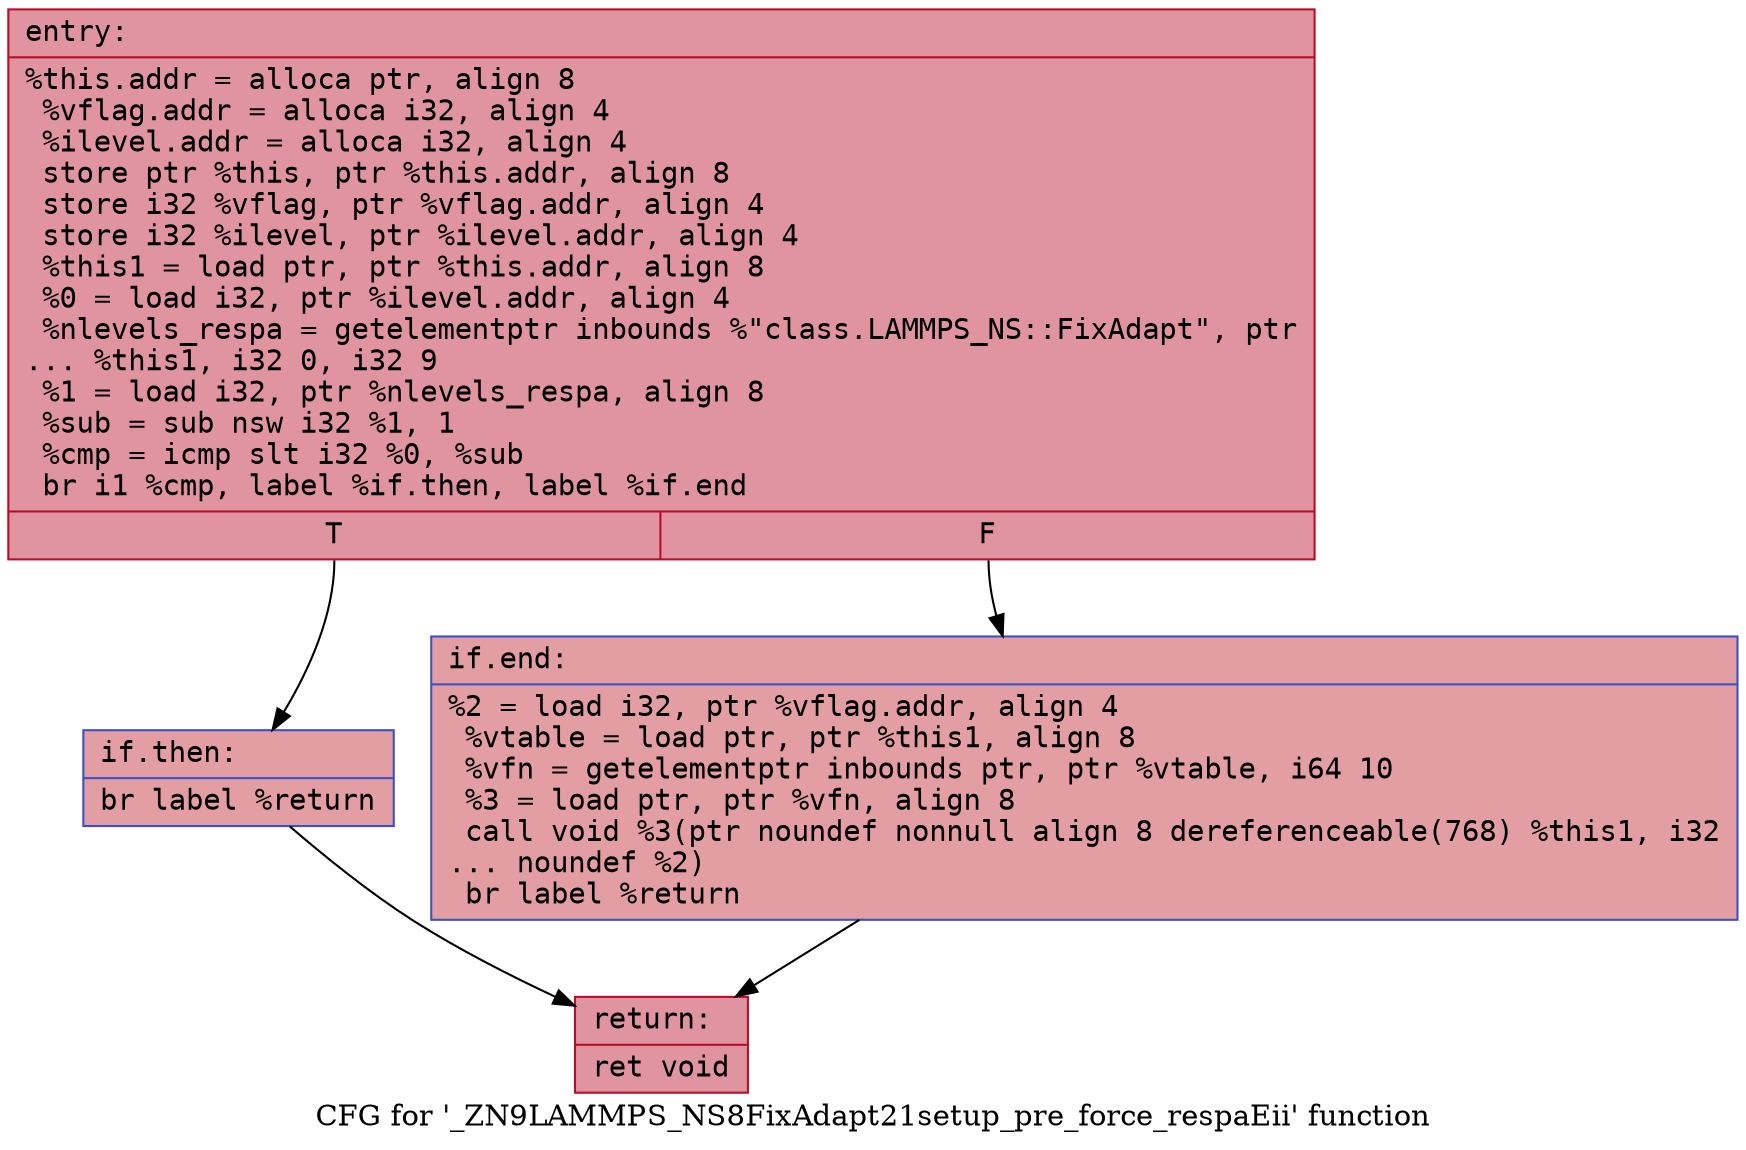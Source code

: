 digraph "CFG for '_ZN9LAMMPS_NS8FixAdapt21setup_pre_force_respaEii' function" {
	label="CFG for '_ZN9LAMMPS_NS8FixAdapt21setup_pre_force_respaEii' function";

	Node0x562afb732680 [shape=record,color="#b70d28ff", style=filled, fillcolor="#b70d2870" fontname="Courier",label="{entry:\l|  %this.addr = alloca ptr, align 8\l  %vflag.addr = alloca i32, align 4\l  %ilevel.addr = alloca i32, align 4\l  store ptr %this, ptr %this.addr, align 8\l  store i32 %vflag, ptr %vflag.addr, align 4\l  store i32 %ilevel, ptr %ilevel.addr, align 4\l  %this1 = load ptr, ptr %this.addr, align 8\l  %0 = load i32, ptr %ilevel.addr, align 4\l  %nlevels_respa = getelementptr inbounds %\"class.LAMMPS_NS::FixAdapt\", ptr\l... %this1, i32 0, i32 9\l  %1 = load i32, ptr %nlevels_respa, align 8\l  %sub = sub nsw i32 %1, 1\l  %cmp = icmp slt i32 %0, %sub\l  br i1 %cmp, label %if.then, label %if.end\l|{<s0>T|<s1>F}}"];
	Node0x562afb732680:s0 -> Node0x562afb6c8e90[tooltip="entry -> if.then\nProbability 50.00%" ];
	Node0x562afb732680:s1 -> Node0x562afb6c8f00[tooltip="entry -> if.end\nProbability 50.00%" ];
	Node0x562afb6c8e90 [shape=record,color="#3d50c3ff", style=filled, fillcolor="#be242e70" fontname="Courier",label="{if.then:\l|  br label %return\l}"];
	Node0x562afb6c8e90 -> Node0x562afb6c91c0[tooltip="if.then -> return\nProbability 100.00%" ];
	Node0x562afb6c8f00 [shape=record,color="#3d50c3ff", style=filled, fillcolor="#be242e70" fontname="Courier",label="{if.end:\l|  %2 = load i32, ptr %vflag.addr, align 4\l  %vtable = load ptr, ptr %this1, align 8\l  %vfn = getelementptr inbounds ptr, ptr %vtable, i64 10\l  %3 = load ptr, ptr %vfn, align 8\l  call void %3(ptr noundef nonnull align 8 dereferenceable(768) %this1, i32\l... noundef %2)\l  br label %return\l}"];
	Node0x562afb6c8f00 -> Node0x562afb6c91c0[tooltip="if.end -> return\nProbability 100.00%" ];
	Node0x562afb6c91c0 [shape=record,color="#b70d28ff", style=filled, fillcolor="#b70d2870" fontname="Courier",label="{return:\l|  ret void\l}"];
}
